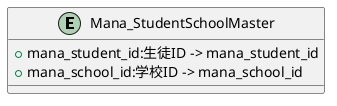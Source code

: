 @startuml

entity "Mana_StudentSchoolMaster" {
    + mana_student_id:生徒ID -> mana_student_id
    + mana_school_id:学校ID -> mana_school_id
}

@enduml
